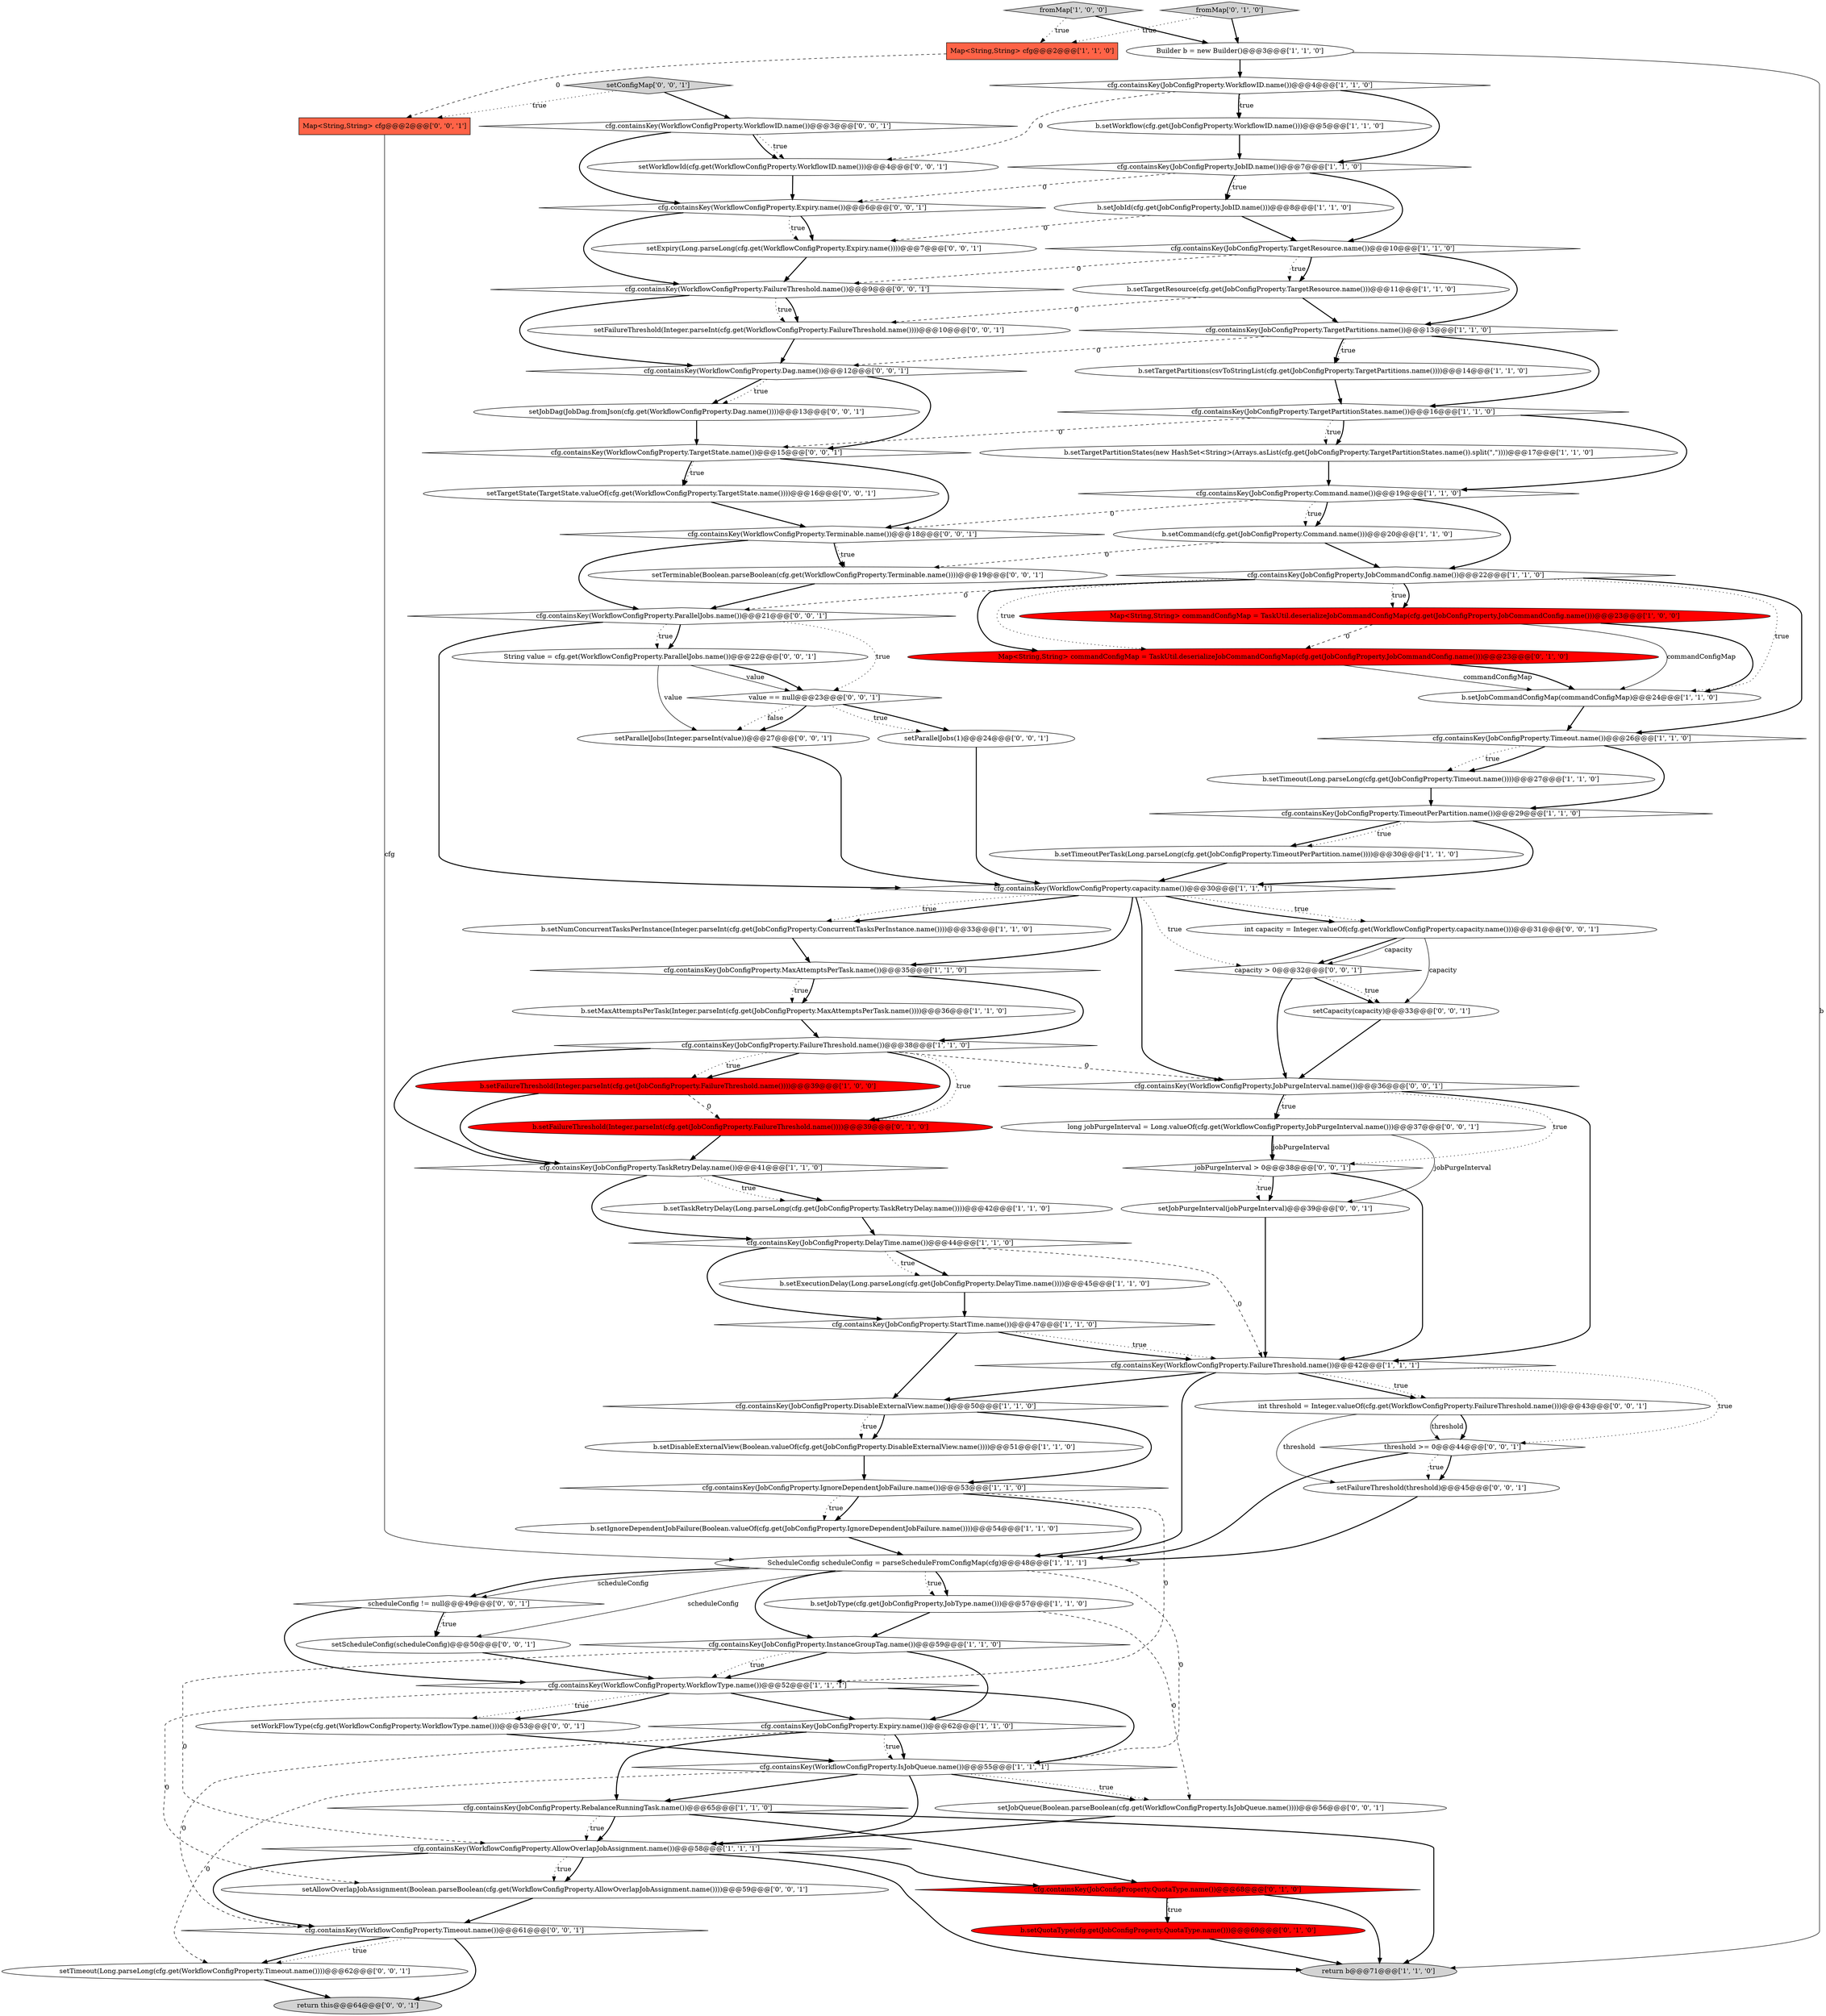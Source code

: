 digraph {
11 [style = filled, label = "b.setCommand(cfg.get(JobConfigProperty.Command.name()))@@@20@@@['1', '1', '0']", fillcolor = white, shape = ellipse image = "AAA0AAABBB1BBB"];
27 [style = filled, label = "cfg.containsKey(WorkflowConfigProperty.AllowOverlapJobAssignment.name())@@@58@@@['1', '1', '1']", fillcolor = white, shape = diamond image = "AAA0AAABBB1BBB"];
78 [style = filled, label = "setWorkFlowType(cfg.get(WorkflowConfigProperty.WorkflowType.name()))@@@53@@@['0', '0', '1']", fillcolor = white, shape = ellipse image = "AAA0AAABBB3BBB"];
29 [style = filled, label = "cfg.containsKey(JobConfigProperty.RebalanceRunningTask.name())@@@65@@@['1', '1', '0']", fillcolor = white, shape = diamond image = "AAA0AAABBB1BBB"];
46 [style = filled, label = "cfg.containsKey(WorkflowConfigProperty.WorkflowType.name())@@@52@@@['1', '1', '1']", fillcolor = white, shape = diamond image = "AAA0AAABBB1BBB"];
59 [style = filled, label = "long jobPurgeInterval = Long.valueOf(cfg.get(WorkflowConfigProperty.JobPurgeInterval.name()))@@@37@@@['0', '0', '1']", fillcolor = white, shape = ellipse image = "AAA0AAABBB3BBB"];
74 [style = filled, label = "setParallelJobs(1)@@@24@@@['0', '0', '1']", fillcolor = white, shape = ellipse image = "AAA0AAABBB3BBB"];
12 [style = filled, label = "b.setTargetPartitionStates(new HashSet<String>(Arrays.asList(cfg.get(JobConfigProperty.TargetPartitionStates.name()).split(\",\"))))@@@17@@@['1', '1', '0']", fillcolor = white, shape = ellipse image = "AAA0AAABBB1BBB"];
75 [style = filled, label = "setConfigMap['0', '0', '1']", fillcolor = lightgray, shape = diamond image = "AAA0AAABBB3BBB"];
15 [style = filled, label = "cfg.containsKey(JobConfigProperty.JobCommandConfig.name())@@@22@@@['1', '1', '0']", fillcolor = white, shape = diamond image = "AAA0AAABBB1BBB"];
31 [style = filled, label = "cfg.containsKey(JobConfigProperty.IgnoreDependentJobFailure.name())@@@53@@@['1', '1', '0']", fillcolor = white, shape = diamond image = "AAA0AAABBB1BBB"];
1 [style = filled, label = "b.setMaxAttemptsPerTask(Integer.parseInt(cfg.get(JobConfigProperty.MaxAttemptsPerTask.name())))@@@36@@@['1', '1', '0']", fillcolor = white, shape = ellipse image = "AAA0AAABBB1BBB"];
45 [style = filled, label = "ScheduleConfig scheduleConfig = parseScheduleFromConfigMap(cfg)@@@48@@@['1', '1', '1']", fillcolor = white, shape = ellipse image = "AAA0AAABBB1BBB"];
44 [style = filled, label = "b.setWorkflow(cfg.get(JobConfigProperty.WorkflowID.name()))@@@5@@@['1', '1', '0']", fillcolor = white, shape = ellipse image = "AAA0AAABBB1BBB"];
4 [style = filled, label = "b.setJobType(cfg.get(JobConfigProperty.JobType.name()))@@@57@@@['1', '1', '0']", fillcolor = white, shape = ellipse image = "AAA0AAABBB1BBB"];
9 [style = filled, label = "cfg.containsKey(JobConfigProperty.JobID.name())@@@7@@@['1', '1', '0']", fillcolor = white, shape = diamond image = "AAA0AAABBB1BBB"];
50 [style = filled, label = "b.setFailureThreshold(Integer.parseInt(cfg.get(JobConfigProperty.FailureThreshold.name())))@@@39@@@['0', '1', '0']", fillcolor = red, shape = ellipse image = "AAA1AAABBB2BBB"];
5 [style = filled, label = "Map<String,String> cfg@@@2@@@['1', '1', '0']", fillcolor = tomato, shape = box image = "AAA0AAABBB1BBB"];
26 [style = filled, label = "return b@@@71@@@['1', '1', '0']", fillcolor = lightgray, shape = ellipse image = "AAA0AAABBB1BBB"];
80 [style = filled, label = "setTerminable(Boolean.parseBoolean(cfg.get(WorkflowConfigProperty.Terminable.name())))@@@19@@@['0', '0', '1']", fillcolor = white, shape = ellipse image = "AAA0AAABBB3BBB"];
81 [style = filled, label = "cfg.containsKey(WorkflowConfigProperty.WorkflowID.name())@@@3@@@['0', '0', '1']", fillcolor = white, shape = diamond image = "AAA0AAABBB3BBB"];
69 [style = filled, label = "setCapacity(capacity)@@@33@@@['0', '0', '1']", fillcolor = white, shape = ellipse image = "AAA0AAABBB3BBB"];
35 [style = filled, label = "cfg.containsKey(WorkflowConfigProperty.FailureThreshold.name())@@@42@@@['1', '1', '1']", fillcolor = white, shape = diamond image = "AAA0AAABBB1BBB"];
70 [style = filled, label = "setTargetState(TargetState.valueOf(cfg.get(WorkflowConfigProperty.TargetState.name())))@@@16@@@['0', '0', '1']", fillcolor = white, shape = ellipse image = "AAA0AAABBB3BBB"];
22 [style = filled, label = "cfg.containsKey(JobConfigProperty.DisableExternalView.name())@@@50@@@['1', '1', '0']", fillcolor = white, shape = diamond image = "AAA0AAABBB1BBB"];
20 [style = filled, label = "b.setJobId(cfg.get(JobConfigProperty.JobID.name()))@@@8@@@['1', '1', '0']", fillcolor = white, shape = ellipse image = "AAA0AAABBB1BBB"];
30 [style = filled, label = "cfg.containsKey(JobConfigProperty.TargetResource.name())@@@10@@@['1', '1', '0']", fillcolor = white, shape = diamond image = "AAA0AAABBB1BBB"];
76 [style = filled, label = "String value = cfg.get(WorkflowConfigProperty.ParallelJobs.name())@@@22@@@['0', '0', '1']", fillcolor = white, shape = ellipse image = "AAA0AAABBB3BBB"];
33 [style = filled, label = "b.setTargetResource(cfg.get(JobConfigProperty.TargetResource.name()))@@@11@@@['1', '1', '0']", fillcolor = white, shape = ellipse image = "AAA0AAABBB1BBB"];
63 [style = filled, label = "setJobDag(JobDag.fromJson(cfg.get(WorkflowConfigProperty.Dag.name())))@@@13@@@['0', '0', '1']", fillcolor = white, shape = ellipse image = "AAA0AAABBB3BBB"];
57 [style = filled, label = "cfg.containsKey(WorkflowConfigProperty.Expiry.name())@@@6@@@['0', '0', '1']", fillcolor = white, shape = diamond image = "AAA0AAABBB3BBB"];
3 [style = filled, label = "Builder b = new Builder()@@@3@@@['1', '1', '0']", fillcolor = white, shape = ellipse image = "AAA0AAABBB1BBB"];
25 [style = filled, label = "cfg.containsKey(JobConfigProperty.InstanceGroupTag.name())@@@59@@@['1', '1', '0']", fillcolor = white, shape = diamond image = "AAA0AAABBB1BBB"];
86 [style = filled, label = "setJobQueue(Boolean.parseBoolean(cfg.get(WorkflowConfigProperty.IsJobQueue.name())))@@@56@@@['0', '0', '1']", fillcolor = white, shape = ellipse image = "AAA0AAABBB3BBB"];
39 [style = filled, label = "cfg.containsKey(WorkflowConfigProperty.IsJobQueue.name())@@@55@@@['1', '1', '1']", fillcolor = white, shape = diamond image = "AAA0AAABBB1BBB"];
82 [style = filled, label = "cfg.containsKey(WorkflowConfigProperty.ParallelJobs.name())@@@21@@@['0', '0', '1']", fillcolor = white, shape = diamond image = "AAA0AAABBB3BBB"];
77 [style = filled, label = "jobPurgeInterval > 0@@@38@@@['0', '0', '1']", fillcolor = white, shape = diamond image = "AAA0AAABBB3BBB"];
62 [style = filled, label = "cfg.containsKey(WorkflowConfigProperty.JobPurgeInterval.name())@@@36@@@['0', '0', '1']", fillcolor = white, shape = diamond image = "AAA0AAABBB3BBB"];
2 [style = filled, label = "b.setIgnoreDependentJobFailure(Boolean.valueOf(cfg.get(JobConfigProperty.IgnoreDependentJobFailure.name())))@@@54@@@['1', '1', '0']", fillcolor = white, shape = ellipse image = "AAA0AAABBB1BBB"];
8 [style = filled, label = "b.setDisableExternalView(Boolean.valueOf(cfg.get(JobConfigProperty.DisableExternalView.name())))@@@51@@@['1', '1', '0']", fillcolor = white, shape = ellipse image = "AAA0AAABBB1BBB"];
68 [style = filled, label = "int capacity = Integer.valueOf(cfg.get(WorkflowConfigProperty.capacity.name()))@@@31@@@['0', '0', '1']", fillcolor = white, shape = ellipse image = "AAA0AAABBB3BBB"];
13 [style = filled, label = "Map<String,String> commandConfigMap = TaskUtil.deserializeJobCommandConfigMap(cfg.get(JobConfigProperty.JobCommandConfig.name()))@@@23@@@['1', '0', '0']", fillcolor = red, shape = ellipse image = "AAA1AAABBB1BBB"];
72 [style = filled, label = "cfg.containsKey(WorkflowConfigProperty.FailureThreshold.name())@@@9@@@['0', '0', '1']", fillcolor = white, shape = diamond image = "AAA0AAABBB3BBB"];
61 [style = filled, label = "capacity > 0@@@32@@@['0', '0', '1']", fillcolor = white, shape = diamond image = "AAA0AAABBB3BBB"];
28 [style = filled, label = "b.setFailureThreshold(Integer.parseInt(cfg.get(JobConfigProperty.FailureThreshold.name())))@@@39@@@['1', '0', '0']", fillcolor = red, shape = ellipse image = "AAA1AAABBB1BBB"];
64 [style = filled, label = "cfg.containsKey(WorkflowConfigProperty.Terminable.name())@@@18@@@['0', '0', '1']", fillcolor = white, shape = diamond image = "AAA0AAABBB3BBB"];
65 [style = filled, label = "setScheduleConfig(scheduleConfig)@@@50@@@['0', '0', '1']", fillcolor = white, shape = ellipse image = "AAA0AAABBB3BBB"];
34 [style = filled, label = "cfg.containsKey(JobConfigProperty.TimeoutPerPartition.name())@@@29@@@['1', '1', '0']", fillcolor = white, shape = diamond image = "AAA0AAABBB1BBB"];
24 [style = filled, label = "fromMap['1', '0', '0']", fillcolor = lightgray, shape = diamond image = "AAA0AAABBB1BBB"];
18 [style = filled, label = "cfg.containsKey(JobConfigProperty.TaskRetryDelay.name())@@@41@@@['1', '1', '0']", fillcolor = white, shape = diamond image = "AAA0AAABBB1BBB"];
79 [style = filled, label = "value == null@@@23@@@['0', '0', '1']", fillcolor = white, shape = diamond image = "AAA0AAABBB3BBB"];
42 [style = filled, label = "cfg.containsKey(JobConfigProperty.Command.name())@@@19@@@['1', '1', '0']", fillcolor = white, shape = diamond image = "AAA0AAABBB1BBB"];
53 [style = filled, label = "setExpiry(Long.parseLong(cfg.get(WorkflowConfigProperty.Expiry.name())))@@@7@@@['0', '0', '1']", fillcolor = white, shape = ellipse image = "AAA0AAABBB3BBB"];
85 [style = filled, label = "setJobPurgeInterval(jobPurgeInterval)@@@39@@@['0', '0', '1']", fillcolor = white, shape = ellipse image = "AAA0AAABBB3BBB"];
52 [style = filled, label = "threshold >= 0@@@44@@@['0', '0', '1']", fillcolor = white, shape = diamond image = "AAA0AAABBB3BBB"];
67 [style = filled, label = "setWorkflowId(cfg.get(WorkflowConfigProperty.WorkflowID.name()))@@@4@@@['0', '0', '1']", fillcolor = white, shape = ellipse image = "AAA0AAABBB3BBB"];
43 [style = filled, label = "b.setJobCommandConfigMap(commandConfigMap)@@@24@@@['1', '1', '0']", fillcolor = white, shape = ellipse image = "AAA0AAABBB1BBB"];
60 [style = filled, label = "return this@@@64@@@['0', '0', '1']", fillcolor = lightgray, shape = ellipse image = "AAA0AAABBB3BBB"];
41 [style = filled, label = "cfg.containsKey(JobConfigProperty.StartTime.name())@@@47@@@['1', '1', '0']", fillcolor = white, shape = diamond image = "AAA0AAABBB1BBB"];
10 [style = filled, label = "b.setTimeout(Long.parseLong(cfg.get(JobConfigProperty.Timeout.name())))@@@27@@@['1', '1', '0']", fillcolor = white, shape = ellipse image = "AAA0AAABBB1BBB"];
19 [style = filled, label = "b.setTaskRetryDelay(Long.parseLong(cfg.get(JobConfigProperty.TaskRetryDelay.name())))@@@42@@@['1', '1', '0']", fillcolor = white, shape = ellipse image = "AAA0AAABBB1BBB"];
36 [style = filled, label = "cfg.containsKey(JobConfigProperty.FailureThreshold.name())@@@38@@@['1', '1', '0']", fillcolor = white, shape = diamond image = "AAA0AAABBB1BBB"];
73 [style = filled, label = "cfg.containsKey(WorkflowConfigProperty.TargetState.name())@@@15@@@['0', '0', '1']", fillcolor = white, shape = diamond image = "AAA0AAABBB3BBB"];
14 [style = filled, label = "cfg.containsKey(JobConfigProperty.Timeout.name())@@@26@@@['1', '1', '0']", fillcolor = white, shape = diamond image = "AAA0AAABBB1BBB"];
56 [style = filled, label = "scheduleConfig != null@@@49@@@['0', '0', '1']", fillcolor = white, shape = diamond image = "AAA0AAABBB3BBB"];
84 [style = filled, label = "setAllowOverlapJobAssignment(Boolean.parseBoolean(cfg.get(WorkflowConfigProperty.AllowOverlapJobAssignment.name())))@@@59@@@['0', '0', '1']", fillcolor = white, shape = ellipse image = "AAA0AAABBB3BBB"];
58 [style = filled, label = "setFailureThreshold(Integer.parseInt(cfg.get(WorkflowConfigProperty.FailureThreshold.name())))@@@10@@@['0', '0', '1']", fillcolor = white, shape = ellipse image = "AAA0AAABBB3BBB"];
51 [style = filled, label = "cfg.containsKey(JobConfigProperty.QuotaType.name())@@@68@@@['0', '1', '0']", fillcolor = red, shape = diamond image = "AAA1AAABBB2BBB"];
55 [style = filled, label = "setFailureThreshold(threshold)@@@45@@@['0', '0', '1']", fillcolor = white, shape = ellipse image = "AAA0AAABBB3BBB"];
47 [style = filled, label = "b.setQuotaType(cfg.get(JobConfigProperty.QuotaType.name()))@@@69@@@['0', '1', '0']", fillcolor = red, shape = ellipse image = "AAA1AAABBB2BBB"];
17 [style = filled, label = "cfg.containsKey(JobConfigProperty.WorkflowID.name())@@@4@@@['1', '1', '0']", fillcolor = white, shape = diamond image = "AAA0AAABBB1BBB"];
37 [style = filled, label = "b.setExecutionDelay(Long.parseLong(cfg.get(JobConfigProperty.DelayTime.name())))@@@45@@@['1', '1', '0']", fillcolor = white, shape = ellipse image = "AAA0AAABBB1BBB"];
54 [style = filled, label = "setParallelJobs(Integer.parseInt(value))@@@27@@@['0', '0', '1']", fillcolor = white, shape = ellipse image = "AAA0AAABBB3BBB"];
87 [style = filled, label = "cfg.containsKey(WorkflowConfigProperty.Timeout.name())@@@61@@@['0', '0', '1']", fillcolor = white, shape = diamond image = "AAA0AAABBB3BBB"];
23 [style = filled, label = "cfg.containsKey(JobConfigProperty.DelayTime.name())@@@44@@@['1', '1', '0']", fillcolor = white, shape = diamond image = "AAA0AAABBB1BBB"];
88 [style = filled, label = "setTimeout(Long.parseLong(cfg.get(WorkflowConfigProperty.Timeout.name())))@@@62@@@['0', '0', '1']", fillcolor = white, shape = ellipse image = "AAA0AAABBB3BBB"];
32 [style = filled, label = "b.setTargetPartitions(csvToStringList(cfg.get(JobConfigProperty.TargetPartitions.name())))@@@14@@@['1', '1', '0']", fillcolor = white, shape = ellipse image = "AAA0AAABBB1BBB"];
0 [style = filled, label = "cfg.containsKey(WorkflowConfigProperty.capacity.name())@@@30@@@['1', '1', '1']", fillcolor = white, shape = diamond image = "AAA0AAABBB1BBB"];
48 [style = filled, label = "fromMap['0', '1', '0']", fillcolor = lightgray, shape = diamond image = "AAA0AAABBB2BBB"];
40 [style = filled, label = "b.setNumConcurrentTasksPerInstance(Integer.parseInt(cfg.get(JobConfigProperty.ConcurrentTasksPerInstance.name())))@@@33@@@['1', '1', '0']", fillcolor = white, shape = ellipse image = "AAA0AAABBB1BBB"];
21 [style = filled, label = "b.setTimeoutPerTask(Long.parseLong(cfg.get(JobConfigProperty.TimeoutPerPartition.name())))@@@30@@@['1', '1', '0']", fillcolor = white, shape = ellipse image = "AAA0AAABBB1BBB"];
7 [style = filled, label = "cfg.containsKey(JobConfigProperty.Expiry.name())@@@62@@@['1', '1', '0']", fillcolor = white, shape = diamond image = "AAA0AAABBB1BBB"];
71 [style = filled, label = "cfg.containsKey(WorkflowConfigProperty.Dag.name())@@@12@@@['0', '0', '1']", fillcolor = white, shape = diamond image = "AAA0AAABBB3BBB"];
49 [style = filled, label = "Map<String,String> commandConfigMap = TaskUtil.deserializeJobCommandConfigMap(cfg.get(JobConfigProperty.JobCommandConfig.name()))@@@23@@@['0', '1', '0']", fillcolor = red, shape = ellipse image = "AAA1AAABBB2BBB"];
83 [style = filled, label = "int threshold = Integer.valueOf(cfg.get(WorkflowConfigProperty.FailureThreshold.name()))@@@43@@@['0', '0', '1']", fillcolor = white, shape = ellipse image = "AAA0AAABBB3BBB"];
6 [style = filled, label = "cfg.containsKey(JobConfigProperty.TargetPartitionStates.name())@@@16@@@['1', '1', '0']", fillcolor = white, shape = diamond image = "AAA0AAABBB1BBB"];
16 [style = filled, label = "cfg.containsKey(JobConfigProperty.MaxAttemptsPerTask.name())@@@35@@@['1', '1', '0']", fillcolor = white, shape = diamond image = "AAA0AAABBB1BBB"];
38 [style = filled, label = "cfg.containsKey(JobConfigProperty.TargetPartitions.name())@@@13@@@['1', '1', '0']", fillcolor = white, shape = diamond image = "AAA0AAABBB1BBB"];
66 [style = filled, label = "Map<String,String> cfg@@@2@@@['0', '0', '1']", fillcolor = tomato, shape = box image = "AAA0AAABBB3BBB"];
48->3 [style = bold, label=""];
70->64 [style = bold, label=""];
64->80 [style = bold, label=""];
4->25 [style = bold, label=""];
4->86 [style = dashed, label="0"];
17->9 [style = bold, label=""];
56->65 [style = dotted, label="true"];
45->4 [style = dotted, label="true"];
36->28 [style = bold, label=""];
82->0 [style = bold, label=""];
42->64 [style = dashed, label="0"];
12->42 [style = bold, label=""];
52->55 [style = bold, label=""];
51->47 [style = dotted, label="true"];
7->39 [style = dotted, label="true"];
59->77 [style = solid, label="jobPurgeInterval"];
32->6 [style = bold, label=""];
71->63 [style = bold, label=""];
82->76 [style = bold, label=""];
22->8 [style = bold, label=""];
45->56 [style = solid, label="scheduleConfig"];
85->35 [style = bold, label=""];
77->85 [style = dotted, label="true"];
63->73 [style = bold, label=""];
80->82 [style = bold, label=""];
45->25 [style = bold, label=""];
40->16 [style = bold, label=""];
0->68 [style = dotted, label="true"];
75->66 [style = dotted, label="true"];
51->47 [style = bold, label=""];
47->26 [style = bold, label=""];
36->18 [style = bold, label=""];
46->7 [style = bold, label=""];
76->79 [style = solid, label="value"];
15->43 [style = dotted, label="true"];
51->26 [style = bold, label=""];
59->77 [style = bold, label=""];
35->45 [style = bold, label=""];
28->50 [style = dashed, label="0"];
67->57 [style = bold, label=""];
0->40 [style = bold, label=""];
46->78 [style = dotted, label="true"];
27->51 [style = bold, label=""];
17->44 [style = bold, label=""];
41->22 [style = bold, label=""];
87->60 [style = bold, label=""];
66->45 [style = solid, label="cfg"];
29->51 [style = bold, label=""];
24->5 [style = dotted, label="true"];
42->15 [style = bold, label=""];
56->65 [style = bold, label=""];
39->29 [style = bold, label=""];
39->86 [style = bold, label=""];
7->29 [style = bold, label=""];
45->65 [style = solid, label="scheduleConfig"];
30->33 [style = dotted, label="true"];
46->84 [style = dashed, label="0"];
83->55 [style = solid, label="threshold"];
15->13 [style = bold, label=""];
28->18 [style = bold, label=""];
21->0 [style = bold, label=""];
3->26 [style = solid, label="b"];
36->62 [style = dashed, label="0"];
68->69 [style = solid, label="capacity"];
50->18 [style = bold, label=""];
79->74 [style = dotted, label="true"];
0->68 [style = bold, label=""];
18->19 [style = bold, label=""];
23->35 [style = dashed, label="0"];
14->10 [style = bold, label=""];
52->45 [style = bold, label=""];
56->46 [style = bold, label=""];
38->71 [style = dashed, label="0"];
31->2 [style = bold, label=""];
46->39 [style = bold, label=""];
46->78 [style = bold, label=""];
87->88 [style = dotted, label="true"];
25->7 [style = bold, label=""];
34->0 [style = bold, label=""];
69->62 [style = bold, label=""];
38->6 [style = bold, label=""];
38->32 [style = bold, label=""];
29->26 [style = bold, label=""];
15->13 [style = dotted, label="true"];
62->77 [style = dotted, label="true"];
0->62 [style = bold, label=""];
29->27 [style = bold, label=""];
82->76 [style = dotted, label="true"];
31->46 [style = dashed, label="0"];
23->37 [style = bold, label=""];
10->34 [style = bold, label=""];
16->1 [style = dotted, label="true"];
79->54 [style = dotted, label="false"];
72->71 [style = bold, label=""];
81->67 [style = dotted, label="true"];
13->43 [style = bold, label=""];
81->57 [style = bold, label=""];
79->54 [style = bold, label=""];
13->49 [style = dashed, label="0"];
45->56 [style = bold, label=""];
73->64 [style = bold, label=""];
36->50 [style = bold, label=""];
6->12 [style = dotted, label="true"];
49->43 [style = solid, label="commandConfigMap"];
65->46 [style = bold, label=""];
24->3 [style = bold, label=""];
57->53 [style = bold, label=""];
78->39 [style = bold, label=""];
27->26 [style = bold, label=""];
64->82 [style = bold, label=""];
77->35 [style = bold, label=""];
0->16 [style = bold, label=""];
16->36 [style = bold, label=""];
35->83 [style = bold, label=""];
27->84 [style = bold, label=""];
62->59 [style = dotted, label="true"];
30->33 [style = bold, label=""];
15->14 [style = bold, label=""];
18->23 [style = bold, label=""];
8->31 [style = bold, label=""];
52->55 [style = dotted, label="true"];
41->35 [style = dotted, label="true"];
83->52 [style = bold, label=""];
37->41 [style = bold, label=""];
45->39 [style = dashed, label="0"];
61->69 [style = bold, label=""];
6->42 [style = bold, label=""];
18->19 [style = dotted, label="true"];
38->32 [style = dotted, label="true"];
9->20 [style = bold, label=""];
72->58 [style = dotted, label="true"];
62->35 [style = bold, label=""];
23->41 [style = bold, label=""];
73->70 [style = bold, label=""];
36->28 [style = dotted, label="true"];
64->80 [style = dotted, label="true"];
42->11 [style = dotted, label="true"];
54->0 [style = bold, label=""];
88->60 [style = bold, label=""];
57->53 [style = dotted, label="true"];
71->73 [style = bold, label=""];
30->72 [style = dashed, label="0"];
43->14 [style = bold, label=""];
16->1 [style = bold, label=""];
42->11 [style = bold, label=""];
7->39 [style = bold, label=""];
13->43 [style = solid, label="commandConfigMap"];
27->84 [style = dotted, label="true"];
25->27 [style = dashed, label="0"];
53->72 [style = bold, label=""];
9->20 [style = dotted, label="true"];
39->86 [style = dotted, label="true"];
27->87 [style = bold, label=""];
2->45 [style = bold, label=""];
77->85 [style = bold, label=""];
31->2 [style = dotted, label="true"];
3->17 [style = bold, label=""];
73->70 [style = dotted, label="true"];
20->53 [style = dashed, label="0"];
86->27 [style = bold, label=""];
59->85 [style = solid, label="jobPurgeInterval"];
75->81 [style = bold, label=""];
33->58 [style = dashed, label="0"];
44->9 [style = bold, label=""];
34->21 [style = bold, label=""];
61->62 [style = bold, label=""];
17->44 [style = dotted, label="true"];
58->71 [style = bold, label=""];
36->50 [style = dotted, label="true"];
41->35 [style = bold, label=""];
6->12 [style = bold, label=""];
34->21 [style = dotted, label="true"];
62->59 [style = bold, label=""];
7->87 [style = dashed, label="0"];
15->49 [style = bold, label=""];
30->38 [style = bold, label=""];
0->40 [style = dotted, label="true"];
35->52 [style = dotted, label="true"];
74->0 [style = bold, label=""];
29->27 [style = dotted, label="true"];
35->22 [style = bold, label=""];
35->83 [style = dotted, label="true"];
81->67 [style = bold, label=""];
9->57 [style = dashed, label="0"];
22->31 [style = bold, label=""];
14->34 [style = bold, label=""];
9->30 [style = bold, label=""];
0->61 [style = dotted, label="true"];
25->46 [style = bold, label=""];
39->27 [style = bold, label=""];
57->72 [style = bold, label=""];
25->46 [style = dotted, label="true"];
1->36 [style = bold, label=""];
49->43 [style = bold, label=""];
61->69 [style = dotted, label="true"];
14->10 [style = dotted, label="true"];
17->67 [style = dashed, label="0"];
11->15 [style = bold, label=""];
45->4 [style = bold, label=""];
23->37 [style = dotted, label="true"];
39->88 [style = dashed, label="0"];
22->8 [style = dotted, label="true"];
84->87 [style = bold, label=""];
19->23 [style = bold, label=""];
72->58 [style = bold, label=""];
87->88 [style = bold, label=""];
82->79 [style = dotted, label="true"];
11->80 [style = dashed, label="0"];
79->74 [style = bold, label=""];
83->52 [style = solid, label="threshold"];
5->66 [style = dashed, label="0"];
33->38 [style = bold, label=""];
6->73 [style = dashed, label="0"];
68->61 [style = bold, label=""];
76->79 [style = bold, label=""];
15->49 [style = dotted, label="true"];
20->30 [style = bold, label=""];
15->82 [style = dashed, label="0"];
48->5 [style = dotted, label="true"];
31->45 [style = bold, label=""];
68->61 [style = solid, label="capacity"];
76->54 [style = solid, label="value"];
55->45 [style = bold, label=""];
71->63 [style = dotted, label="true"];
}
